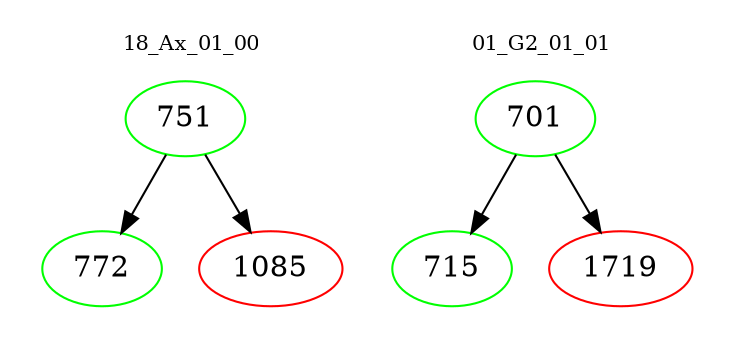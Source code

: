 digraph{
subgraph cluster_0 {
color = white
label = "18_Ax_01_00";
fontsize=10;
T0_751 [label="751", color="green"]
T0_751 -> T0_772 [color="black"]
T0_772 [label="772", color="green"]
T0_751 -> T0_1085 [color="black"]
T0_1085 [label="1085", color="red"]
}
subgraph cluster_1 {
color = white
label = "01_G2_01_01";
fontsize=10;
T1_701 [label="701", color="green"]
T1_701 -> T1_715 [color="black"]
T1_715 [label="715", color="green"]
T1_701 -> T1_1719 [color="black"]
T1_1719 [label="1719", color="red"]
}
}
